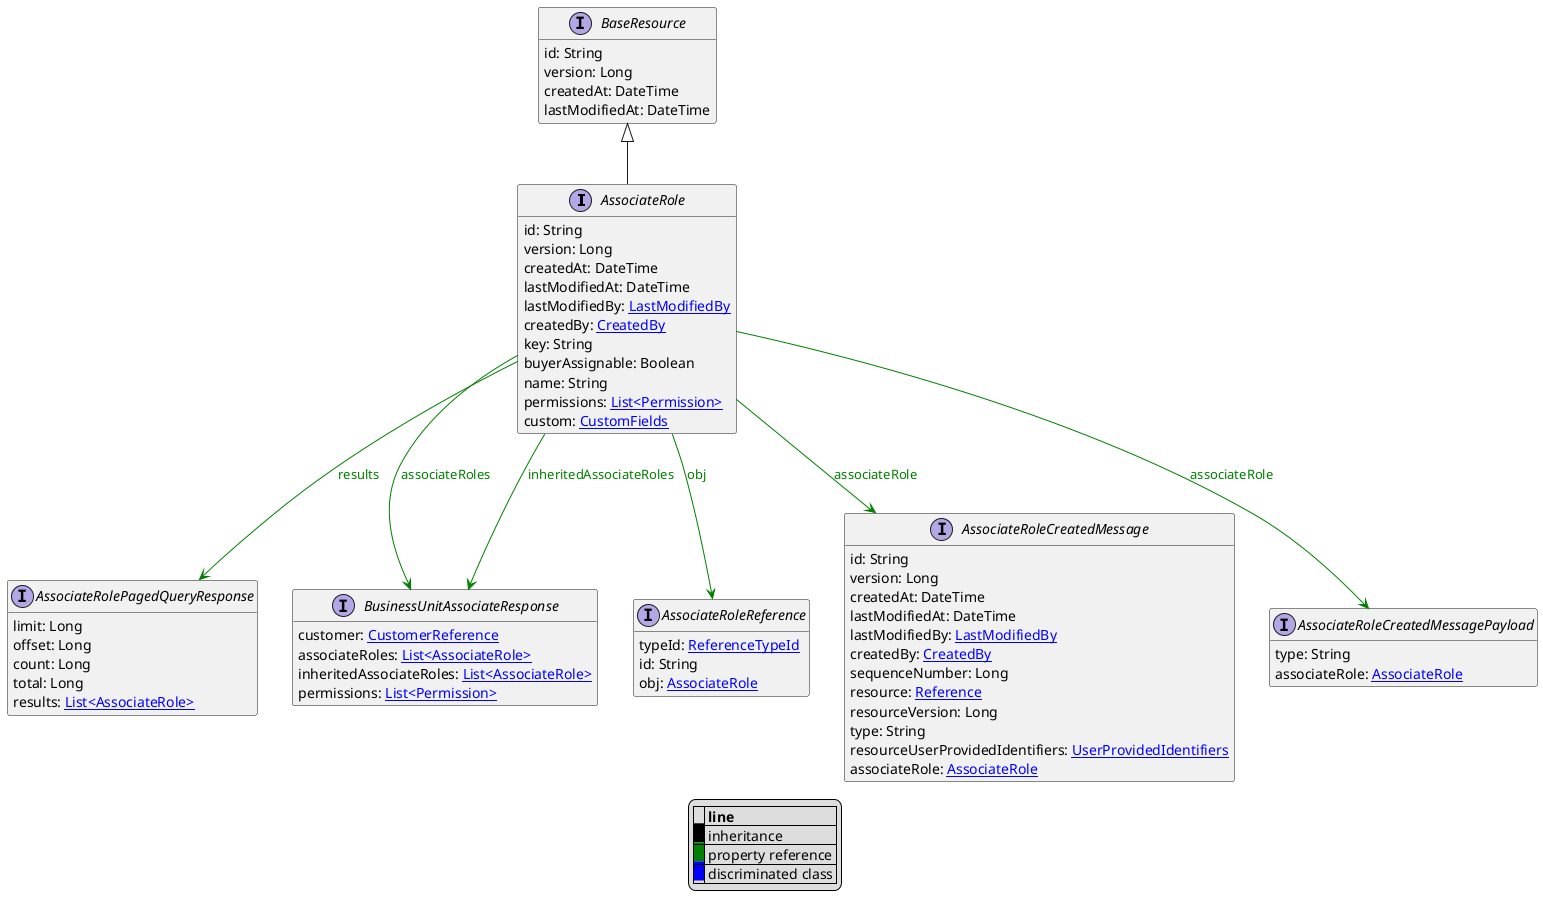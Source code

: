 @startuml

hide empty fields
hide empty methods
legend
|= |= line |
|<back:black>   </back>| inheritance |
|<back:green>   </back>| property reference |
|<back:blue>   </back>| discriminated class |
endlegend
interface AssociateRole [[AssociateRole.svg]] extends BaseResource {
    id: String
    version: Long
    createdAt: DateTime
    lastModifiedAt: DateTime
    lastModifiedBy: [[LastModifiedBy.svg LastModifiedBy]]
    createdBy: [[CreatedBy.svg CreatedBy]]
    key: String
    buyerAssignable: Boolean
    name: String
    permissions: [[Permission.svg List<Permission>]]
    custom: [[CustomFields.svg CustomFields]]
}
interface BaseResource [[BaseResource.svg]]  {
    id: String
    version: Long
    createdAt: DateTime
    lastModifiedAt: DateTime
}


interface AssociateRolePagedQueryResponse [[AssociateRolePagedQueryResponse.svg]]  {
    limit: Long
    offset: Long
    count: Long
    total: Long
    results: [[AssociateRole.svg List<AssociateRole>]]
}
interface BusinessUnitAssociateResponse [[BusinessUnitAssociateResponse.svg]]  {
    customer: [[CustomerReference.svg CustomerReference]]
    associateRoles: [[AssociateRole.svg List<AssociateRole>]]
    inheritedAssociateRoles: [[AssociateRole.svg List<AssociateRole>]]
    permissions: [[Permission.svg List<Permission>]]
}
interface AssociateRoleReference [[AssociateRoleReference.svg]]  {
    typeId: [[ReferenceTypeId.svg ReferenceTypeId]]
    id: String
    obj: [[AssociateRole.svg AssociateRole]]
}
interface AssociateRoleCreatedMessage [[AssociateRoleCreatedMessage.svg]]  {
    id: String
    version: Long
    createdAt: DateTime
    lastModifiedAt: DateTime
    lastModifiedBy: [[LastModifiedBy.svg LastModifiedBy]]
    createdBy: [[CreatedBy.svg CreatedBy]]
    sequenceNumber: Long
    resource: [[Reference.svg Reference]]
    resourceVersion: Long
    type: String
    resourceUserProvidedIdentifiers: [[UserProvidedIdentifiers.svg UserProvidedIdentifiers]]
    associateRole: [[AssociateRole.svg AssociateRole]]
}
interface AssociateRoleCreatedMessagePayload [[AssociateRoleCreatedMessagePayload.svg]]  {
    type: String
    associateRole: [[AssociateRole.svg AssociateRole]]
}

AssociateRole --> AssociateRolePagedQueryResponse #green;text:green : "results"
AssociateRole --> BusinessUnitAssociateResponse #green;text:green : "associateRoles"
AssociateRole --> BusinessUnitAssociateResponse #green;text:green : "inheritedAssociateRoles"
AssociateRole --> AssociateRoleReference #green;text:green : "obj"
AssociateRole --> AssociateRoleCreatedMessage #green;text:green : "associateRole"
AssociateRole --> AssociateRoleCreatedMessagePayload #green;text:green : "associateRole"
@enduml
